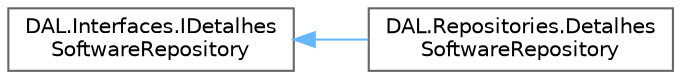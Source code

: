 digraph "Graphical Class Hierarchy"
{
 // LATEX_PDF_SIZE
  bgcolor="transparent";
  edge [fontname=Helvetica,fontsize=10,labelfontname=Helvetica,labelfontsize=10];
  node [fontname=Helvetica,fontsize=10,shape=box,height=0.2,width=0.4];
  rankdir="LR";
  Node0 [id="Node000000",label="DAL.Interfaces.IDetalhes\lSoftwareRepository",height=0.2,width=0.4,color="grey40", fillcolor="white", style="filled",URL="$interface_d_a_l_1_1_interfaces_1_1_i_detalhes_software_repository.html",tooltip=" "];
  Node0 -> Node1 [id="edge4_Node000000_Node000001",dir="back",color="steelblue1",style="solid",tooltip=" "];
  Node1 [id="Node000001",label="DAL.Repositories.Detalhes\lSoftwareRepository",height=0.2,width=0.4,color="grey40", fillcolor="white", style="filled",URL="$class_d_a_l_1_1_repositories_1_1_detalhes_software_repository.html",tooltip=" "];
}
